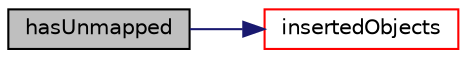 digraph "hasUnmapped"
{
  bgcolor="transparent";
  edge [fontname="Helvetica",fontsize="10",labelfontname="Helvetica",labelfontsize="10"];
  node [fontname="Helvetica",fontsize="10",shape=record];
  rankdir="LR";
  Node1 [label="hasUnmapped",height=0.2,width=0.4,color="black", fillcolor="grey75", style="filled", fontcolor="black"];
  Node1 -> Node2 [color="midnightblue",fontsize="10",style="solid",fontname="Helvetica"];
  Node2 [label="insertedObjects",height=0.2,width=0.4,color="red",URL="$a00886.html#a64a0018da75b0d6334d94124d975ad63",tooltip="Are there any inserted faces. "];
}
